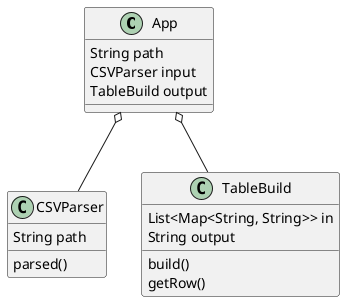 /*
 *  UCF COP3330 Fall 2021 Assignment 3 Solution
 *  Copyright 2021 Michael Doyon
 */


@startuml
'https://plantuml.com/class-diagram

class App
class CSVParser
class TableBuild

App o-- CSVParser
App o-- TableBuild

class CSVParser
{
    String path
    parsed()
}

class TableBuild
{
    List<Map<String, String>> in
    String output
    build()
    getRow()
}

class App
{
    String path
    CSVParser input
    TableBuild output
}

@enduml